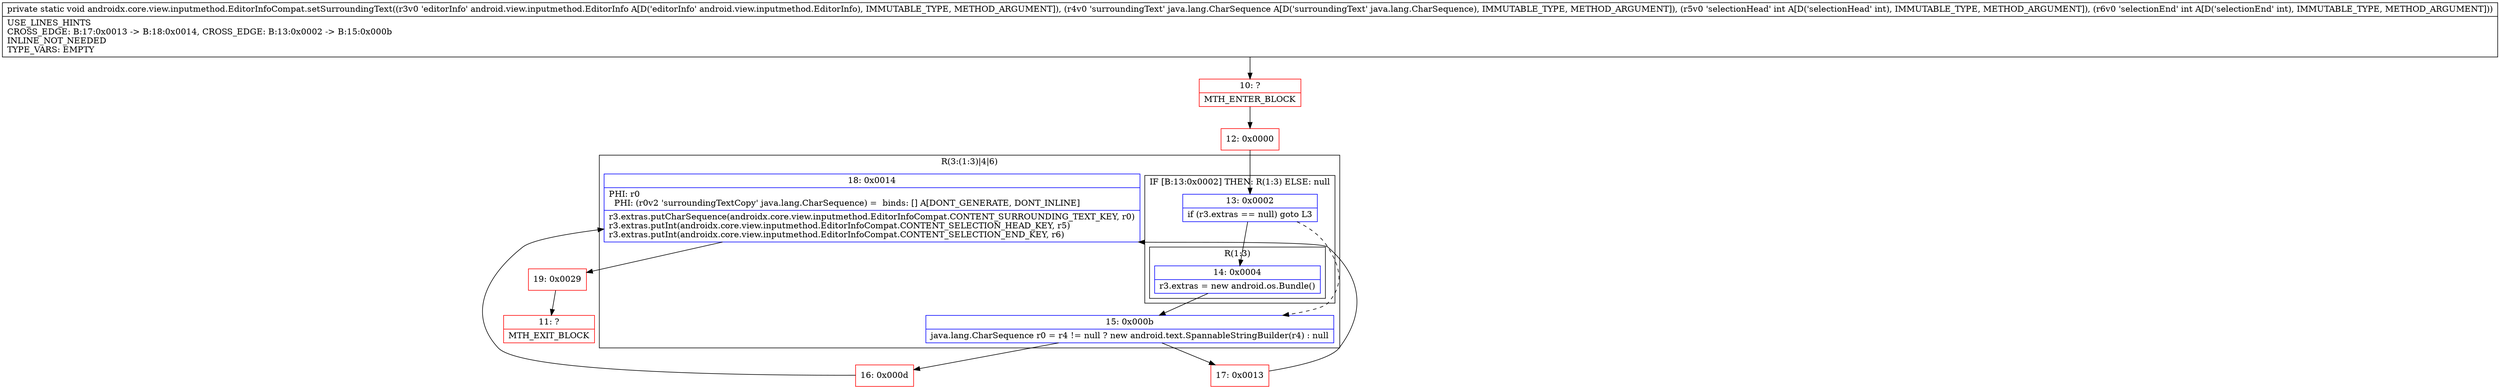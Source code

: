 digraph "CFG forandroidx.core.view.inputmethod.EditorInfoCompat.setSurroundingText(Landroid\/view\/inputmethod\/EditorInfo;Ljava\/lang\/CharSequence;II)V" {
subgraph cluster_Region_1678243409 {
label = "R(3:(1:3)|4|6)";
node [shape=record,color=blue];
subgraph cluster_IfRegion_157983217 {
label = "IF [B:13:0x0002] THEN: R(1:3) ELSE: null";
node [shape=record,color=blue];
Node_13 [shape=record,label="{13\:\ 0x0002|if (r3.extras == null) goto L3\l}"];
subgraph cluster_Region_599084418 {
label = "R(1:3)";
node [shape=record,color=blue];
Node_14 [shape=record,label="{14\:\ 0x0004|r3.extras = new android.os.Bundle()\l}"];
}
}
Node_15 [shape=record,label="{15\:\ 0x000b|java.lang.CharSequence r0 = r4 != null ? new android.text.SpannableStringBuilder(r4) : null\l}"];
Node_18 [shape=record,label="{18\:\ 0x0014|PHI: r0 \l  PHI: (r0v2 'surroundingTextCopy' java.lang.CharSequence) =  binds: [] A[DONT_GENERATE, DONT_INLINE]\l|r3.extras.putCharSequence(androidx.core.view.inputmethod.EditorInfoCompat.CONTENT_SURROUNDING_TEXT_KEY, r0)\lr3.extras.putInt(androidx.core.view.inputmethod.EditorInfoCompat.CONTENT_SELECTION_HEAD_KEY, r5)\lr3.extras.putInt(androidx.core.view.inputmethod.EditorInfoCompat.CONTENT_SELECTION_END_KEY, r6)\l}"];
}
Node_10 [shape=record,color=red,label="{10\:\ ?|MTH_ENTER_BLOCK\l}"];
Node_12 [shape=record,color=red,label="{12\:\ 0x0000}"];
Node_16 [shape=record,color=red,label="{16\:\ 0x000d}"];
Node_19 [shape=record,color=red,label="{19\:\ 0x0029}"];
Node_11 [shape=record,color=red,label="{11\:\ ?|MTH_EXIT_BLOCK\l}"];
Node_17 [shape=record,color=red,label="{17\:\ 0x0013}"];
MethodNode[shape=record,label="{private static void androidx.core.view.inputmethod.EditorInfoCompat.setSurroundingText((r3v0 'editorInfo' android.view.inputmethod.EditorInfo A[D('editorInfo' android.view.inputmethod.EditorInfo), IMMUTABLE_TYPE, METHOD_ARGUMENT]), (r4v0 'surroundingText' java.lang.CharSequence A[D('surroundingText' java.lang.CharSequence), IMMUTABLE_TYPE, METHOD_ARGUMENT]), (r5v0 'selectionHead' int A[D('selectionHead' int), IMMUTABLE_TYPE, METHOD_ARGUMENT]), (r6v0 'selectionEnd' int A[D('selectionEnd' int), IMMUTABLE_TYPE, METHOD_ARGUMENT]))  | USE_LINES_HINTS\lCROSS_EDGE: B:17:0x0013 \-\> B:18:0x0014, CROSS_EDGE: B:13:0x0002 \-\> B:15:0x000b\lINLINE_NOT_NEEDED\lTYPE_VARS: EMPTY\l}"];
MethodNode -> Node_10;Node_13 -> Node_14;
Node_13 -> Node_15[style=dashed];
Node_14 -> Node_15;
Node_15 -> Node_16;
Node_15 -> Node_17;
Node_18 -> Node_19;
Node_10 -> Node_12;
Node_12 -> Node_13;
Node_16 -> Node_18;
Node_19 -> Node_11;
Node_17 -> Node_18;
}

